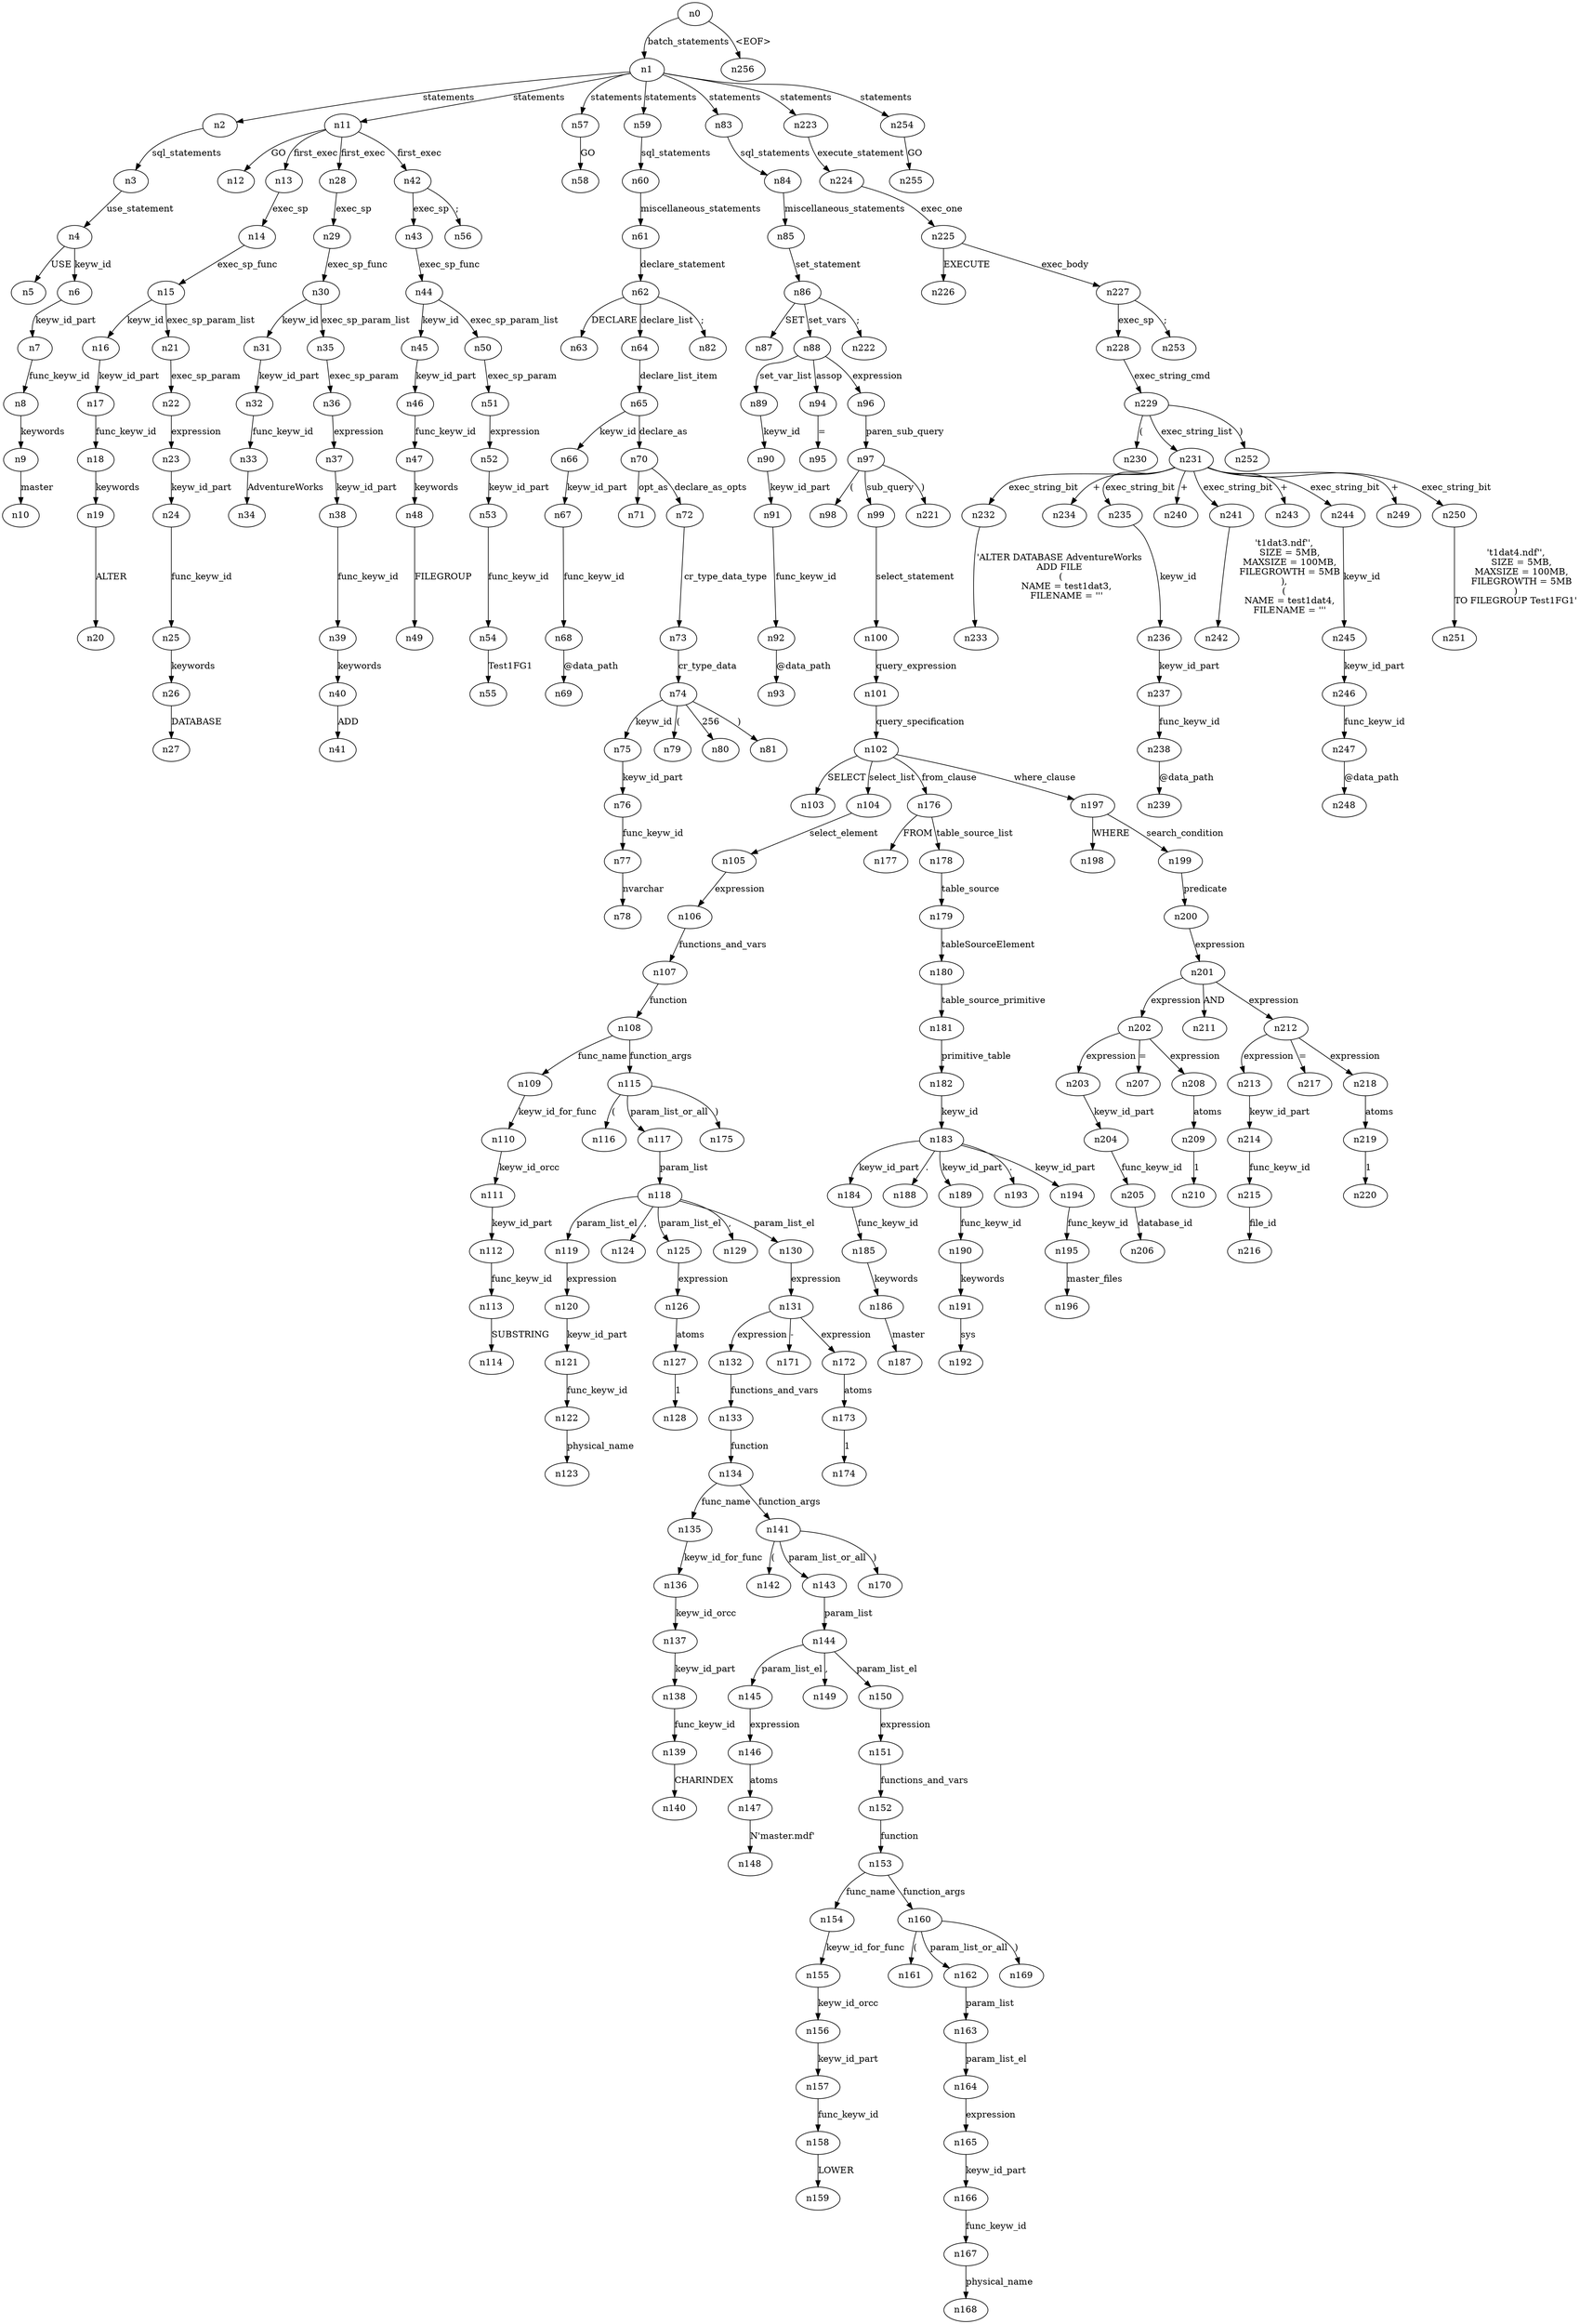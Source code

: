 digraph ParseTree {
  n0 -> n1 [label="batch_statements"];
  n1 -> n2 [label="statements"];
  n2 -> n3 [label="sql_statements"];
  n3 -> n4 [label="use_statement"];
  n4 -> n5 [label="USE"];
  n4 -> n6 [label="keyw_id"];
  n6 -> n7 [label="keyw_id_part"];
  n7 -> n8 [label="func_keyw_id"];
  n8 -> n9 [label="keywords"];
  n9 -> n10 [label="master"];
  n1 -> n11 [label="statements"];
  n11 -> n12 [label="GO"];
  n11 -> n13 [label="first_exec"];
  n13 -> n14 [label="exec_sp"];
  n14 -> n15 [label="exec_sp_func"];
  n15 -> n16 [label="keyw_id"];
  n16 -> n17 [label="keyw_id_part"];
  n17 -> n18 [label="func_keyw_id"];
  n18 -> n19 [label="keywords"];
  n19 -> n20 [label="ALTER"];
  n15 -> n21 [label="exec_sp_param_list"];
  n21 -> n22 [label="exec_sp_param"];
  n22 -> n23 [label="expression"];
  n23 -> n24 [label="keyw_id_part"];
  n24 -> n25 [label="func_keyw_id"];
  n25 -> n26 [label="keywords"];
  n26 -> n27 [label="DATABASE"];
  n11 -> n28 [label="first_exec"];
  n28 -> n29 [label="exec_sp"];
  n29 -> n30 [label="exec_sp_func"];
  n30 -> n31 [label="keyw_id"];
  n31 -> n32 [label="keyw_id_part"];
  n32 -> n33 [label="func_keyw_id"];
  n33 -> n34 [label="AdventureWorks"];
  n30 -> n35 [label="exec_sp_param_list"];
  n35 -> n36 [label="exec_sp_param"];
  n36 -> n37 [label="expression"];
  n37 -> n38 [label="keyw_id_part"];
  n38 -> n39 [label="func_keyw_id"];
  n39 -> n40 [label="keywords"];
  n40 -> n41 [label="ADD"];
  n11 -> n42 [label="first_exec"];
  n42 -> n43 [label="exec_sp"];
  n43 -> n44 [label="exec_sp_func"];
  n44 -> n45 [label="keyw_id"];
  n45 -> n46 [label="keyw_id_part"];
  n46 -> n47 [label="func_keyw_id"];
  n47 -> n48 [label="keywords"];
  n48 -> n49 [label="FILEGROUP"];
  n44 -> n50 [label="exec_sp_param_list"];
  n50 -> n51 [label="exec_sp_param"];
  n51 -> n52 [label="expression"];
  n52 -> n53 [label="keyw_id_part"];
  n53 -> n54 [label="func_keyw_id"];
  n54 -> n55 [label="Test1FG1"];
  n42 -> n56 [label=";"];
  n1 -> n57 [label="statements"];
  n57 -> n58 [label="GO"];
  n1 -> n59 [label="statements"];
  n59 -> n60 [label="sql_statements"];
  n60 -> n61 [label="miscellaneous_statements"];
  n61 -> n62 [label="declare_statement"];
  n62 -> n63 [label="DECLARE"];
  n62 -> n64 [label="declare_list"];
  n64 -> n65 [label="declare_list_item"];
  n65 -> n66 [label="keyw_id"];
  n66 -> n67 [label="keyw_id_part"];
  n67 -> n68 [label="func_keyw_id"];
  n68 -> n69 [label="@data_path"];
  n65 -> n70 [label="declare_as"];
  n70 -> n71 [label="opt_as"];
  n70 -> n72 [label="declare_as_opts"];
  n72 -> n73 [label="cr_type_data_type"];
  n73 -> n74 [label="cr_type_data"];
  n74 -> n75 [label="keyw_id"];
  n75 -> n76 [label="keyw_id_part"];
  n76 -> n77 [label="func_keyw_id"];
  n77 -> n78 [label="nvarchar"];
  n74 -> n79 [label="("];
  n74 -> n80 [label="256"];
  n74 -> n81 [label=")"];
  n62 -> n82 [label=";"];
  n1 -> n83 [label="statements"];
  n83 -> n84 [label="sql_statements"];
  n84 -> n85 [label="miscellaneous_statements"];
  n85 -> n86 [label="set_statement"];
  n86 -> n87 [label="SET"];
  n86 -> n88 [label="set_vars"];
  n88 -> n89 [label="set_var_list"];
  n89 -> n90 [label="keyw_id"];
  n90 -> n91 [label="keyw_id_part"];
  n91 -> n92 [label="func_keyw_id"];
  n92 -> n93 [label="@data_path"];
  n88 -> n94 [label="assop"];
  n94 -> n95 [label="="];
  n88 -> n96 [label="expression"];
  n96 -> n97 [label="paren_sub_query"];
  n97 -> n98 [label="("];
  n97 -> n99 [label="sub_query"];
  n99 -> n100 [label="select_statement"];
  n100 -> n101 [label="query_expression"];
  n101 -> n102 [label="query_specification"];
  n102 -> n103 [label="SELECT"];
  n102 -> n104 [label="select_list"];
  n104 -> n105 [label="select_element"];
  n105 -> n106 [label="expression"];
  n106 -> n107 [label="functions_and_vars"];
  n107 -> n108 [label="function"];
  n108 -> n109 [label="func_name"];
  n109 -> n110 [label="keyw_id_for_func"];
  n110 -> n111 [label="keyw_id_orcc"];
  n111 -> n112 [label="keyw_id_part"];
  n112 -> n113 [label="func_keyw_id"];
  n113 -> n114 [label="SUBSTRING"];
  n108 -> n115 [label="function_args"];
  n115 -> n116 [label="("];
  n115 -> n117 [label="param_list_or_all"];
  n117 -> n118 [label="param_list"];
  n118 -> n119 [label="param_list_el"];
  n119 -> n120 [label="expression"];
  n120 -> n121 [label="keyw_id_part"];
  n121 -> n122 [label="func_keyw_id"];
  n122 -> n123 [label="physical_name"];
  n118 -> n124 [label=","];
  n118 -> n125 [label="param_list_el"];
  n125 -> n126 [label="expression"];
  n126 -> n127 [label="atoms"];
  n127 -> n128 [label="1"];
  n118 -> n129 [label=","];
  n118 -> n130 [label="param_list_el"];
  n130 -> n131 [label="expression"];
  n131 -> n132 [label="expression"];
  n132 -> n133 [label="functions_and_vars"];
  n133 -> n134 [label="function"];
  n134 -> n135 [label="func_name"];
  n135 -> n136 [label="keyw_id_for_func"];
  n136 -> n137 [label="keyw_id_orcc"];
  n137 -> n138 [label="keyw_id_part"];
  n138 -> n139 [label="func_keyw_id"];
  n139 -> n140 [label="CHARINDEX"];
  n134 -> n141 [label="function_args"];
  n141 -> n142 [label="("];
  n141 -> n143 [label="param_list_or_all"];
  n143 -> n144 [label="param_list"];
  n144 -> n145 [label="param_list_el"];
  n145 -> n146 [label="expression"];
  n146 -> n147 [label="atoms"];
  n147 -> n148 [label="N'master.mdf'"];
  n144 -> n149 [label=","];
  n144 -> n150 [label="param_list_el"];
  n150 -> n151 [label="expression"];
  n151 -> n152 [label="functions_and_vars"];
  n152 -> n153 [label="function"];
  n153 -> n154 [label="func_name"];
  n154 -> n155 [label="keyw_id_for_func"];
  n155 -> n156 [label="keyw_id_orcc"];
  n156 -> n157 [label="keyw_id_part"];
  n157 -> n158 [label="func_keyw_id"];
  n158 -> n159 [label="LOWER"];
  n153 -> n160 [label="function_args"];
  n160 -> n161 [label="("];
  n160 -> n162 [label="param_list_or_all"];
  n162 -> n163 [label="param_list"];
  n163 -> n164 [label="param_list_el"];
  n164 -> n165 [label="expression"];
  n165 -> n166 [label="keyw_id_part"];
  n166 -> n167 [label="func_keyw_id"];
  n167 -> n168 [label="physical_name"];
  n160 -> n169 [label=")"];
  n141 -> n170 [label=")"];
  n131 -> n171 [label="-"];
  n131 -> n172 [label="expression"];
  n172 -> n173 [label="atoms"];
  n173 -> n174 [label="1"];
  n115 -> n175 [label=")"];
  n102 -> n176 [label="from_clause"];
  n176 -> n177 [label="FROM"];
  n176 -> n178 [label="table_source_list"];
  n178 -> n179 [label="table_source"];
  n179 -> n180 [label="tableSourceElement"];
  n180 -> n181 [label="table_source_primitive"];
  n181 -> n182 [label="primitive_table"];
  n182 -> n183 [label="keyw_id"];
  n183 -> n184 [label="keyw_id_part"];
  n184 -> n185 [label="func_keyw_id"];
  n185 -> n186 [label="keywords"];
  n186 -> n187 [label="master"];
  n183 -> n188 [label="."];
  n183 -> n189 [label="keyw_id_part"];
  n189 -> n190 [label="func_keyw_id"];
  n190 -> n191 [label="keywords"];
  n191 -> n192 [label="sys"];
  n183 -> n193 [label="."];
  n183 -> n194 [label="keyw_id_part"];
  n194 -> n195 [label="func_keyw_id"];
  n195 -> n196 [label="master_files"];
  n102 -> n197 [label="where_clause"];
  n197 -> n198 [label="WHERE"];
  n197 -> n199 [label="search_condition"];
  n199 -> n200 [label="predicate"];
  n200 -> n201 [label="expression"];
  n201 -> n202 [label="expression"];
  n202 -> n203 [label="expression"];
  n203 -> n204 [label="keyw_id_part"];
  n204 -> n205 [label="func_keyw_id"];
  n205 -> n206 [label="database_id"];
  n202 -> n207 [label="="];
  n202 -> n208 [label="expression"];
  n208 -> n209 [label="atoms"];
  n209 -> n210 [label="1"];
  n201 -> n211 [label="AND"];
  n201 -> n212 [label="expression"];
  n212 -> n213 [label="expression"];
  n213 -> n214 [label="keyw_id_part"];
  n214 -> n215 [label="func_keyw_id"];
  n215 -> n216 [label="file_id"];
  n212 -> n217 [label="="];
  n212 -> n218 [label="expression"];
  n218 -> n219 [label="atoms"];
  n219 -> n220 [label="1"];
  n97 -> n221 [label=")"];
  n86 -> n222 [label=";"];
  n1 -> n223 [label="statements"];
  n223 -> n224 [label="execute_statement"];
  n224 -> n225 [label="exec_one"];
  n225 -> n226 [label="EXECUTE"];
  n225 -> n227 [label="exec_body"];
  n227 -> n228 [label="exec_sp"];
  n228 -> n229 [label="exec_string_cmd"];
  n229 -> n230 [label="("];
  n229 -> n231 [label="exec_string_list"];
  n231 -> n232 [label="exec_string_bit"];
  n232 -> n233 [label="'ALTER DATABASE AdventureWorks 
ADD FILE 
(
    NAME = test1dat3,
    FILENAME = '''"];
  n231 -> n234 [label="+"];
  n231 -> n235 [label="exec_string_bit"];
  n235 -> n236 [label="keyw_id"];
  n236 -> n237 [label="keyw_id_part"];
  n237 -> n238 [label="func_keyw_id"];
  n238 -> n239 [label="@data_path"];
  n231 -> n240 [label="+"];
  n231 -> n241 [label="exec_string_bit"];
  n241 -> n242 [label="'t1dat3.ndf'',
    SIZE = 5MB,
    MAXSIZE = 100MB,
    FILEGROWTH = 5MB
),
(
    NAME = test1dat4,
    FILENAME = '''"];
  n231 -> n243 [label="+"];
  n231 -> n244 [label="exec_string_bit"];
  n244 -> n245 [label="keyw_id"];
  n245 -> n246 [label="keyw_id_part"];
  n246 -> n247 [label="func_keyw_id"];
  n247 -> n248 [label="@data_path"];
  n231 -> n249 [label="+"];
  n231 -> n250 [label="exec_string_bit"];
  n250 -> n251 [label="'t1dat4.ndf'',
    SIZE = 5MB,
    MAXSIZE = 100MB,
    FILEGROWTH = 5MB
)
TO FILEGROUP Test1FG1'"];
  n229 -> n252 [label=")"];
  n227 -> n253 [label=";"];
  n1 -> n254 [label="statements"];
  n254 -> n255 [label="GO"];
  n0 -> n256 [label="<EOF>"];
}